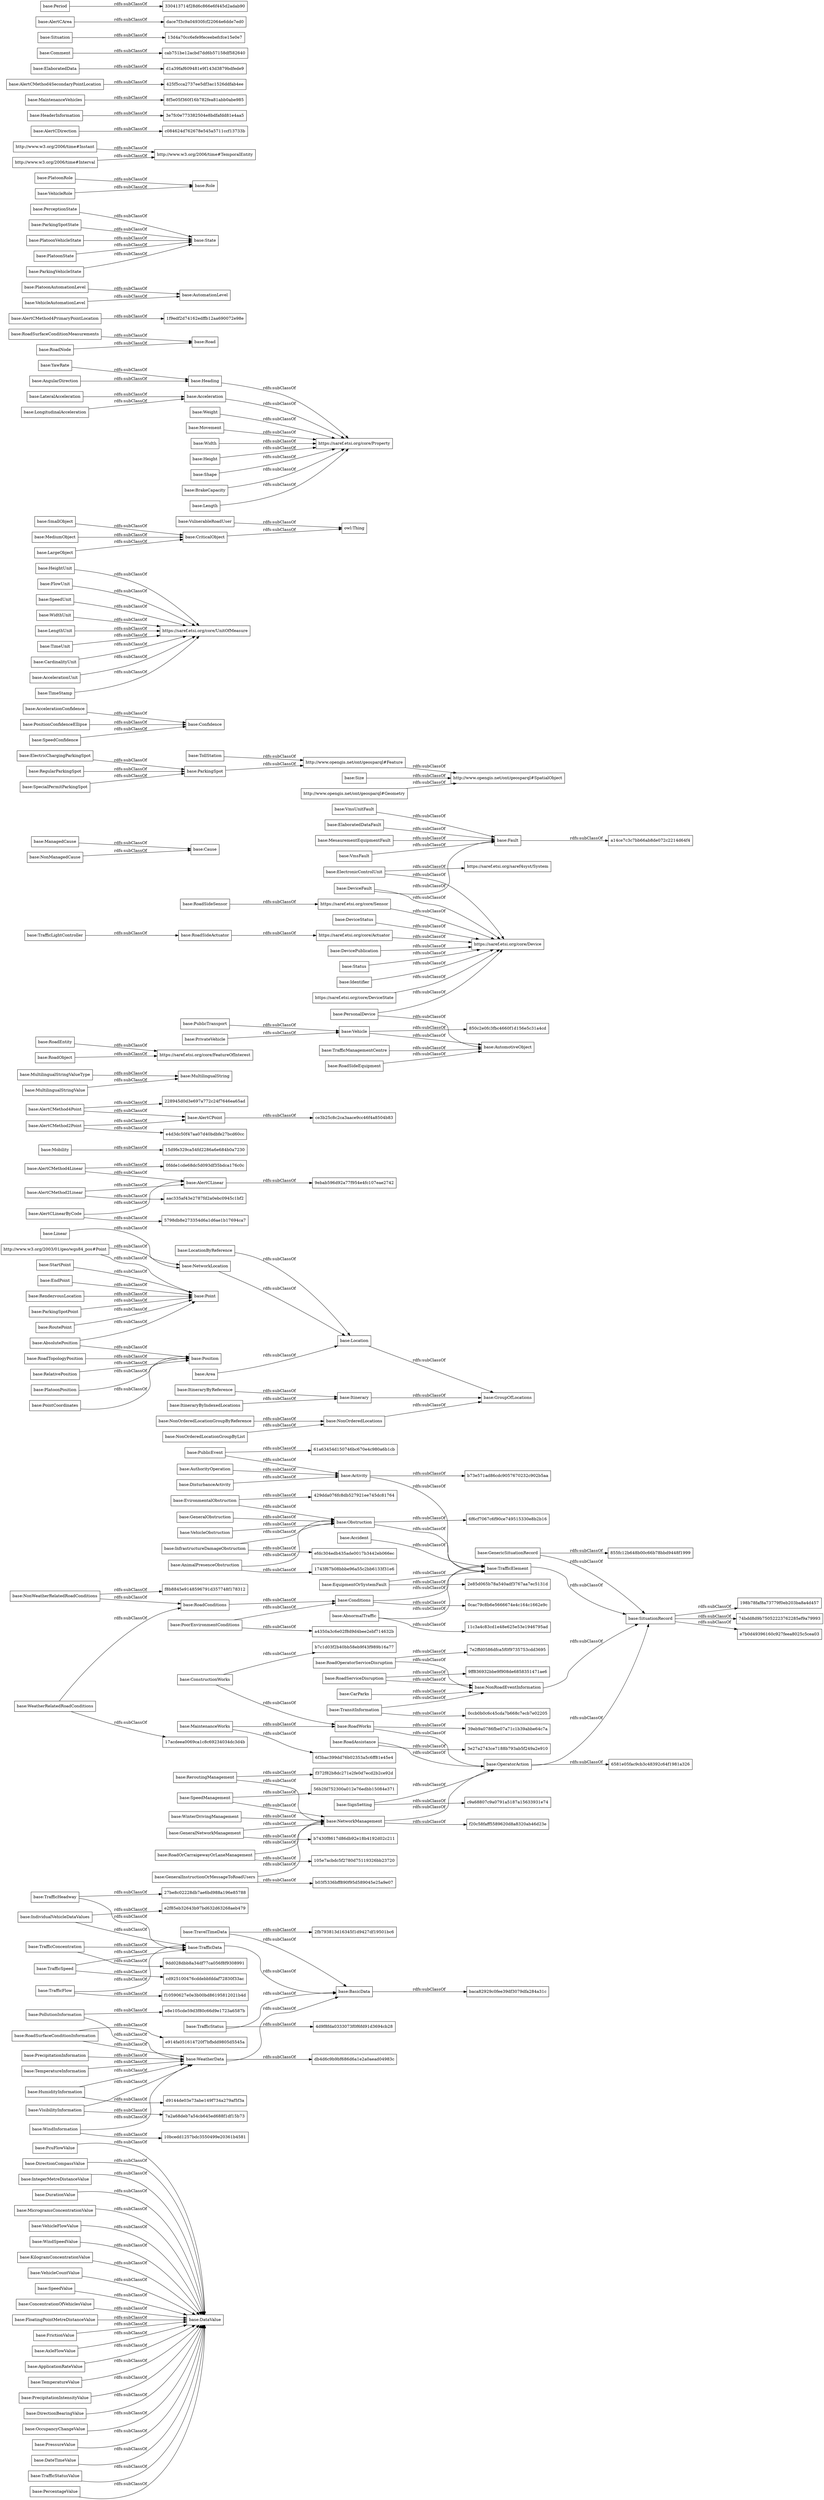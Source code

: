 digraph ar2dtool_diagram { 
rankdir=LR;
size="1000"
node [shape = rectangle, color="black"]; "base:PcuFlowValue" "base:PrecipitationInformation" "f372f82b8dc271e2fe0d7ecd2b2ce92d" "base:ItineraryByReference" "0fdde1cde68dc5d093df35bdca176c0c" "base:RoadAssistance" "aac335af43e2787fd2a0ebc0945c1bf2" "7e2ffd0586dfca5f0f9735753cdd3695" "base:Mobility" "base:AlertCMethod4Point" "429dda076fc8db527921ee745dc81764" "base:MultilingualStringValueType" "b7c1d03f2b40bb58eb9f43f989b16a77" "base:DirectionCompassValue" "base:RoadEntity" "base:Location" "base:MultilingualString" "base:Linear" "base:IntegerMetreDistanceValue" "base:RoadSideSensor" "base:ManagedCause" "b73e571ad86cdc9057670232c902b5aa" "base:DataValue" "http://www.opengis.net/ont/geosparql#SpatialObject" "base:Confidence" "base:HeightUnit" "f10590627e0e3b00bd86195812021b4d" "base:CriticalObject" "base:GenericSituationRecord" "base:WeatherData" "base:DisturbanceActivity" "base:RoadObject" "base:TrafficHeadway" "base:StartPoint" "base:RoadConditions" "base:DurationValue" "base:TrafficFlow" "base:NonOrderedLocationGroupByReference" "base:TrafficLightController" "base:Cause" "https://saref.etsi.org/core/FeatureOfInterest" "base:LateralAcceleration" "base:TrafficElement" "base:PollutionInformation" "base:RoadSurfaceConditionMeasurements" "base:TemperatureInformation" "base:YawRate" "base:Fault" "base:Activity" "61a63454d150746bc670e4c980a6b1cb" "base:MicrogramsConcentrationValue" "base:Accident" "base:Obstruction" "base:AlertCMethod4PrimaryPointLocation" "base:ElectricChargingParkingSpot" "f20c58faff5589620d8a8320ab46d23e" "base:EndPoint" "base:RoadWorks" "db4d6c9b9bf686d6a1e2a0aead04983c" "base:PlatoonPosition" "base:AutomationLevel" "base:RegularParkingSpot" "base:SignSetting" "base:HumidityInformation" "base:Heading" "base:VehicleFlowValue" "base:NonWeatherRelatedRoadConditions" "6f6cf7067c6f90ce749515330e8b2b16" "base:PerceptionState" "base:ParkingSpotState" "base:WindSpeedValue" "base:PlatoonRole" "2fb793813d16345f1d9427df19501bc6" "base:KilogramConcentrationValue" "0ccb0b0c6c45cda7b668c7ecb7e02205" "base:GroupOfLocations" "b03f5336bff890f95d589045e25a9e07" "efdc304edb435ade0017b3442eb066ec" "2e85d065b78a540adf3767aa7ec5131d" "base:PrivateVehicle" "base:MesaurementEquipmentFault" "base:NetworkLocation" "base:SituationRecord" "base:FlowUnit" "base:NonOrderedLocationGroupByList" "base:Area" "base:OperatorAction" "http://www.w3.org/2006/time#TemporalEntity" "228945d0d3e697a772c24f7646ea65ad" "base:Weight" "base:AlertCDirection" "base:SpeedUnit" "base:RoadOperatorServiceDisruption" "http://www.w3.org/2003/01/geo/wgs84_pos#Point" "base:VehicleCountValue" "base:ConstructionWorks" "3e7fc0e773382504e8bdfafdd81e4aa5" "base:SpeedManagement" "4d9f8fda0333073f0f6fd91d3694cb28" "base:PublicTransport" "8f5e05f360f16b782fea81abb0abe985" "base:NonOrderedLocations" "e914fa051614720f7bfbdd9805d5545a" "7a2a68deb7a54cb645ed688f1df15b73" "base:ReroutingManagement" "850c2e0fc3fbc4660f1d156e5c31a4cd" "base:AlertCMethod2Point" "base:Movement" "base:SpeedValue" "base:PointCoordinates" "base:WidthUnit" "base:RoadSideEquipment" "cd925100476cddebbfddaf72830f33ac" "base:TollStation" "base:Point" "425f5cca2737ee5df3ac1526ddfab4ee" "base:RoadOrCarraigewayOrLaneManagement" "base:VmsFault" "c084624d762678e545a5711ccf13733b" "base:Conditions" "base:AlertCMethod2Linear" "base:VulnerableRoadUser" "base:Position" "56b2fd752300a012e76edbb15084e371" "base:Role" "base:DeviceFault" "base:GeneralNetworkManagement" "https://saref.etsi.org/saref4syst/System" "base:TravelTimeData" "base:RoadNode" "base:PoorEnvironmentConditions" "base:Road" "base:ConcentrationOfVehiclesValue" "base:LengthUnit" "base:AlertCMethod4SecondaryPointLocation" "base:SmallObject" "base:Status" "1743f67b08bbbe96a55c2bb6133f31e6" "base:PlatoonAutomationLevel" "base:State" "base:Identifier" "base:RoadSurfaceConditionInformation" "base:RendezvousLocation" "base:AlertCMethod4Linear" "base:PublicEvent" "base:TimeUnit" "base:BasicData" "https://saref.etsi.org/core/DeviceState" "17acdeea0069ca1c8c69234034dc3d4b" "base:AbsolutePosition" "base:TrafficData" "base:FloatingPointMetreDistanceValue" "http://www.w3.org/2006/time#Instant" "base:AlertCLinearByCode" "base:Width" "3e27a2743ce7188b793ab5f249a2e910" "base:MaintenanceVehicles" "base:GeneralObstruction" "http://www.opengis.net/ont/geosparql#Feature" "base:ElaboratedData" "c9a68807c9a0791a5187a15633931e74" "base:ElectronicControlUnit" "base:RoadSideActuator" "9dd028dbb8a34df77ca056f8f9308991" "base:FrictionValue" "base:Acceleration" "198b78faf8a73779f0eb203ba8a4d457" "base:VisibilityInformation" "base:TrafficSpeed" "base:MultilingualStringValue" "74bdd8d9b75052223762285ef9a79993" "base:Comment" "http://www.w3.org/2006/time#Interval" "a4350a3c6e02f8d9d4bee2ebf714632b" "105e7acbdc5f2780d75119326bb23720" "base:IndividualVehicleDataValues" "base:Height" "base:MediumObject" "base:AxleFlowValue" "base:TransitInformation" "base:VmsUnitFault" "13d4a70cc6efe9feceebefcfce15e0e7" "base:SpecialPermitParkingSpot" "1f9edf2d74162edffb12aa690072e98e" "e7b0d49396160c927feea8025c5cea03" "9ebab596d92a77f954e4fc107eae2742" "base:ApplicationRateValue" "0cac79c8b6e5666674e4c164c1662e9c" "base:Shape" "base:BrakeCapacity" "base:AbnormalTraffic" "base:PlatoonVehicleState" "base:InfrastructureDamageObstruction" "base:VehicleRole" "base:Vehicle" "base:Situation" "base:AlertCPoint" "ce3b25c8c2ca3aace9cc46f4a8504b83" "cab751be12acbd7dd6b57158df582640" "base:TrafficConcentration" "base:NetworkManagement" "base:LargeObject" "f8b8845e9148596791d357748f178312" "base:VehicleAutomationLevel" "base:CarParks" "d1a39faf609481e9f143d3879bdfede9" "base:TemperatureValue" "27be8c02228db7ae6bd988a196e85788" "base:ParkingSpot" "base:PersonalDevice" "855fc12b648b00c66b78bbd9448f1999" "base:TrafficManagementCentre" "https://saref.etsi.org/core/UnitOfMeasure" "base:WinterDrivingManagement" "base:AccelerationConfidence" "base:GeneralInstructionOrMessageToRoadUsers" "base:EvironmentalObstruction" "https://saref.etsi.org/core/Actuator" "base:AngularDirection" "a14ce7c3c7bb66ab8de072c2214d64f4" "base:LocationByReference" "base:CardinalityUnit" "d9144de03e73abe149f734a279af5f3a" "base:NonRoadEventInformation" "https://saref.etsi.org/core/Sensor" "base:DevicePublication" "https://saref.etsi.org/core/Property" "dace7f3c9a04930fcf22064e6dde7ed0" "base:AccelerationUnit" "base:DeviceStatus" "330413714f28d6c866e6f445d2adab90" "base:WindInformation" "base:ParkingSpotPoint" "base:PrecipitationIntensityValue" "11c3a4c83cd1e48e625e53e1946795ad" "b7430f8617d86db92e18b4192d02c211" "base:DirectionBearingValue" "base:VehicleObstruction" "base:NonManagedCause" "base:AuthorityOperation" "e2f85eb32643b97bd632d63268aeb479" "base:TimeStamp" "base:AnimalPresenceObstruction" "5798db8e273354d6a1d6ae1b17694ca7" "base:RoutePoint" "base:Period" "e8e105cde59d3f80c66d9e1723a6587b" "9ff836932bbe9f908de6858351471ae6" "10bcedd1257bdc3550499e20361b4581" "base:Size" "https://saref.etsi.org/core/Device" "base:RoadTopologyPosition" "base:AlertCArea" "base:TrafficStatus" "base:LongitudinalAcceleration" "base:OccupancyChangeValue" "6581e05fac9cb3c48392c64f1981a326" "base:WeatherRelatedRoadConditions" "base:ItineraryByIndexedLocations" "base:PlatoonState" "15d9fe329ca54fd2286a6e684b0a7230" "base:ElaboratedDataFault" "6f3bac399dd76b02353a5c6ff81e45e4" "e4d3dc50f47aa07d40bdbfe27bcd60cc" "39eb9a0786fbe07a71c1b39abbe64c7a" "base:MaintenanceWorks" "base:PressureValue" "base:RelativePosition" "base:HeaderInformation" "base:RoadServiceDisruption" "base:DateTimeValue" "base:TrafficStatusValue" "base:PositionConfidenceEllipse" "base:AlertCLinear" "base:SpeedConfidence" "base:Length" "http://www.opengis.net/ont/geosparql#Geometry" "base:ParkingVehicleState" "base:PercentageValue" "base:AutomotiveObject" "base:EquipmentOrSystemFault" "base:Itinerary" "baca82929c0fee39df3079dfa284a31c" ; /*classes style*/
	"base:CriticalObject" -> "owl:Thing" [ label = "rdfs:subClassOf" ];
	"base:Location" -> "base:GroupOfLocations" [ label = "rdfs:subClassOf" ];
	"base:Size" -> "http://www.opengis.net/ont/geosparql#SpatialObject" [ label = "rdfs:subClassOf" ];
	"http://www.w3.org/2006/time#Instant" -> "http://www.w3.org/2006/time#TemporalEntity" [ label = "rdfs:subClassOf" ];
	"base:Length" -> "https://saref.etsi.org/core/Property" [ label = "rdfs:subClassOf" ];
	"base:NonOrderedLocationGroupByReference" -> "base:NonOrderedLocations" [ label = "rdfs:subClassOf" ];
	"base:ApplicationRateValue" -> "base:DataValue" [ label = "rdfs:subClassOf" ];
	"base:KilogramConcentrationValue" -> "base:DataValue" [ label = "rdfs:subClassOf" ];
	"base:WeatherRelatedRoadConditions" -> "17acdeea0069ca1c8c69234034dc3d4b" [ label = "rdfs:subClassOf" ];
	"base:WeatherRelatedRoadConditions" -> "base:RoadConditions" [ label = "rdfs:subClassOf" ];
	"base:OperatorAction" -> "6581e05fac9cb3c48392c64f1981a326" [ label = "rdfs:subClassOf" ];
	"base:OperatorAction" -> "base:SituationRecord" [ label = "rdfs:subClassOf" ];
	"base:RoadSideActuator" -> "https://saref.etsi.org/core/Actuator" [ label = "rdfs:subClassOf" ];
	"base:FrictionValue" -> "base:DataValue" [ label = "rdfs:subClassOf" ];
	"base:AlertCArea" -> "dace7f3c9a04930fcf22064e6dde7ed0" [ label = "rdfs:subClassOf" ];
	"base:VmsFault" -> "base:Fault" [ label = "rdfs:subClassOf" ];
	"base:SmallObject" -> "base:CriticalObject" [ label = "rdfs:subClassOf" ];
	"base:GeneralInstructionOrMessageToRoadUsers" -> "b03f5336bff890f95d589045e25a9e07" [ label = "rdfs:subClassOf" ];
	"base:GeneralInstructionOrMessageToRoadUsers" -> "base:NetworkManagement" [ label = "rdfs:subClassOf" ];
	"base:Accident" -> "base:TrafficElement" [ label = "rdfs:subClassOf" ];
	"base:VehicleRole" -> "base:Role" [ label = "rdfs:subClassOf" ];
	"base:NonRoadEventInformation" -> "base:SituationRecord" [ label = "rdfs:subClassOf" ];
	"http://www.w3.org/2006/time#Interval" -> "http://www.w3.org/2006/time#TemporalEntity" [ label = "rdfs:subClassOf" ];
	"base:MultilingualStringValueType" -> "base:MultilingualString" [ label = "rdfs:subClassOf" ];
	"base:AlertCMethod2Linear" -> "aac335af43e2787fd2a0ebc0945c1bf2" [ label = "rdfs:subClassOf" ];
	"base:AlertCMethod2Linear" -> "base:AlertCLinear" [ label = "rdfs:subClassOf" ];
	"base:HeightUnit" -> "https://saref.etsi.org/core/UnitOfMeasure" [ label = "rdfs:subClassOf" ];
	"base:ParkingSpot" -> "http://www.opengis.net/ont/geosparql#Feature" [ label = "rdfs:subClassOf" ];
	"base:Period" -> "330413714f28d6c866e6f445d2adab90" [ label = "rdfs:subClassOf" ];
	"base:PlatoonPosition" -> "base:Position" [ label = "rdfs:subClassOf" ];
	"base:ItineraryByIndexedLocations" -> "base:Itinerary" [ label = "rdfs:subClassOf" ];
	"base:DevicePublication" -> "https://saref.etsi.org/core/Device" [ label = "rdfs:subClassOf" ];
	"base:AbsolutePosition" -> "base:Position" [ label = "rdfs:subClassOf" ];
	"base:AbsolutePosition" -> "base:Point" [ label = "rdfs:subClassOf" ];
	"base:Acceleration" -> "https://saref.etsi.org/core/Property" [ label = "rdfs:subClassOf" ];
	"base:AlertCPoint" -> "ce3b25c8c2ca3aace9cc46f4a8504b83" [ label = "rdfs:subClassOf" ];
	"base:WindInformation" -> "10bcedd1257bdc3550499e20361b4581" [ label = "rdfs:subClassOf" ];
	"base:WindInformation" -> "base:WeatherData" [ label = "rdfs:subClassOf" ];
	"base:GeneralObstruction" -> "base:Obstruction" [ label = "rdfs:subClassOf" ];
	"base:TrafficLightController" -> "base:RoadSideActuator" [ label = "rdfs:subClassOf" ];
	"base:LocationByReference" -> "base:Location" [ label = "rdfs:subClassOf" ];
	"base:PlatoonAutomationLevel" -> "base:AutomationLevel" [ label = "rdfs:subClassOf" ];
	"base:OccupancyChangeValue" -> "base:DataValue" [ label = "rdfs:subClassOf" ];
	"base:TrafficManagementCentre" -> "base:AutomotiveObject" [ label = "rdfs:subClassOf" ];
	"base:Weight" -> "https://saref.etsi.org/core/Property" [ label = "rdfs:subClassOf" ];
	"base:ElectronicControlUnit" -> "https://saref.etsi.org/core/Device" [ label = "rdfs:subClassOf" ];
	"base:ElectronicControlUnit" -> "https://saref.etsi.org/saref4syst/System" [ label = "rdfs:subClassOf" ];
	"base:AbnormalTraffic" -> "11c3a4c83cd1e48e625e53e1946795ad" [ label = "rdfs:subClassOf" ];
	"base:AbnormalTraffic" -> "base:TrafficElement" [ label = "rdfs:subClassOf" ];
	"base:ManagedCause" -> "base:Cause" [ label = "rdfs:subClassOf" ];
	"base:AccelerationUnit" -> "https://saref.etsi.org/core/UnitOfMeasure" [ label = "rdfs:subClassOf" ];
	"base:Shape" -> "https://saref.etsi.org/core/Property" [ label = "rdfs:subClassOf" ];
	"base:RoadOrCarraigewayOrLaneManagement" -> "105e7acbdc5f2780d75119326bb23720" [ label = "rdfs:subClassOf" ];
	"base:RoadOrCarraigewayOrLaneManagement" -> "base:NetworkManagement" [ label = "rdfs:subClassOf" ];
	"base:SpeedConfidence" -> "base:Confidence" [ label = "rdfs:subClassOf" ];
	"base:LengthUnit" -> "https://saref.etsi.org/core/UnitOfMeasure" [ label = "rdfs:subClassOf" ];
	"base:AuthorityOperation" -> "base:Activity" [ label = "rdfs:subClassOf" ];
	"base:RoadWorks" -> "39eb9a0786fbe07a71c1b39abbe64c7a" [ label = "rdfs:subClassOf" ];
	"base:RoadWorks" -> "base:OperatorAction" [ label = "rdfs:subClassOf" ];
	"base:NonManagedCause" -> "base:Cause" [ label = "rdfs:subClassOf" ];
	"base:TravelTimeData" -> "2fb793813d16345f1d9427df19501bc6" [ label = "rdfs:subClassOf" ];
	"base:TravelTimeData" -> "base:BasicData" [ label = "rdfs:subClassOf" ];
	"base:Activity" -> "b73e571ad86cdc9057670232c902b5aa" [ label = "rdfs:subClassOf" ];
	"base:Activity" -> "base:TrafficElement" [ label = "rdfs:subClassOf" ];
	"base:SpeedUnit" -> "https://saref.etsi.org/core/UnitOfMeasure" [ label = "rdfs:subClassOf" ];
	"base:TimeStamp" -> "https://saref.etsi.org/core/UnitOfMeasure" [ label = "rdfs:subClassOf" ];
	"base:AccelerationConfidence" -> "base:Confidence" [ label = "rdfs:subClassOf" ];
	"base:EquipmentOrSystemFault" -> "2e85d065b78a540adf3767aa7ec5131d" [ label = "rdfs:subClassOf" ];
	"base:EquipmentOrSystemFault" -> "base:TrafficElement" [ label = "rdfs:subClassOf" ];
	"base:RegularParkingSpot" -> "base:ParkingSpot" [ label = "rdfs:subClassOf" ];
	"base:Conditions" -> "0cac79c8b6e5666674e4c164c1662e9c" [ label = "rdfs:subClassOf" ];
	"base:Conditions" -> "base:TrafficElement" [ label = "rdfs:subClassOf" ];
	"base:RoadSideEquipment" -> "base:AutomotiveObject" [ label = "rdfs:subClassOf" ];
	"base:VehicleObstruction" -> "base:Obstruction" [ label = "rdfs:subClassOf" ];
	"base:Status" -> "https://saref.etsi.org/core/Device" [ label = "rdfs:subClassOf" ];
	"base:VulnerableRoadUser" -> "owl:Thing" [ label = "rdfs:subClassOf" ];
	"base:LongitudinalAcceleration" -> "base:Acceleration" [ label = "rdfs:subClassOf" ];
	"base:PublicTransport" -> "base:Vehicle" [ label = "rdfs:subClassOf" ];
	"base:NonWeatherRelatedRoadConditions" -> "f8b8845e9148596791d357748f178312" [ label = "rdfs:subClassOf" ];
	"base:NonWeatherRelatedRoadConditions" -> "base:RoadConditions" [ label = "rdfs:subClassOf" ];
	"base:WidthUnit" -> "https://saref.etsi.org/core/UnitOfMeasure" [ label = "rdfs:subClassOf" ];
	"base:CarParks" -> "base:NonRoadEventInformation" [ label = "rdfs:subClassOf" ];
	"base:VisibilityInformation" -> "7a2a68deb7a54cb645ed688f1df15b73" [ label = "rdfs:subClassOf" ];
	"base:VisibilityInformation" -> "base:WeatherData" [ label = "rdfs:subClassOf" ];
	"base:HumidityInformation" -> "d9144de03e73abe149f734a279af5f3a" [ label = "rdfs:subClassOf" ];
	"base:HumidityInformation" -> "base:WeatherData" [ label = "rdfs:subClassOf" ];
	"base:LargeObject" -> "base:CriticalObject" [ label = "rdfs:subClassOf" ];
	"base:ConcentrationOfVehiclesValue" -> "base:DataValue" [ label = "rdfs:subClassOf" ];
	"base:Vehicle" -> "850c2e0fc3fbc4660f1d156e5c31a4cd" [ label = "rdfs:subClassOf" ];
	"base:Vehicle" -> "base:AutomotiveObject" [ label = "rdfs:subClassOf" ];
	"base:PlatoonRole" -> "base:Role" [ label = "rdfs:subClassOf" ];
	"base:TrafficStatus" -> "4d9f8fda0333073f0f6fd91d3694cb28" [ label = "rdfs:subClassOf" ];
	"base:TrafficStatus" -> "base:BasicData" [ label = "rdfs:subClassOf" ];
	"base:TrafficSpeed" -> "cd925100476cddebbfddaf72830f33ac" [ label = "rdfs:subClassOf" ];
	"base:TrafficSpeed" -> "base:TrafficData" [ label = "rdfs:subClassOf" ];
	"base:BrakeCapacity" -> "https://saref.etsi.org/core/Property" [ label = "rdfs:subClassOf" ];
	"base:Obstruction" -> "6f6cf7067c6f90ce749515330e8b2b16" [ label = "rdfs:subClassOf" ];
	"base:Obstruction" -> "base:TrafficElement" [ label = "rdfs:subClassOf" ];
	"base:PercentageValue" -> "base:DataValue" [ label = "rdfs:subClassOf" ];
	"base:PollutionInformation" -> "e8e105cde59d3f80c66d9e1723a6587b" [ label = "rdfs:subClassOf" ];
	"base:PollutionInformation" -> "base:WeatherData" [ label = "rdfs:subClassOf" ];
	"base:DirectionBearingValue" -> "base:DataValue" [ label = "rdfs:subClassOf" ];
	"base:IntegerMetreDistanceValue" -> "base:DataValue" [ label = "rdfs:subClassOf" ];
	"base:AlertCMethod4PrimaryPointLocation" -> "1f9edf2d74162edffb12aa690072e98e" [ label = "rdfs:subClassOf" ];
	"base:AlertCMethod2Point" -> "e4d3dc50f47aa07d40bdbfe27bcd60cc" [ label = "rdfs:subClassOf" ];
	"base:AlertCMethod2Point" -> "base:AlertCPoint" [ label = "rdfs:subClassOf" ];
	"base:PointCoordinates" -> "base:Position" [ label = "rdfs:subClassOf" ];
	"base:NetworkLocation" -> "base:Location" [ label = "rdfs:subClassOf" ];
	"base:HeaderInformation" -> "3e7fc0e773382504e8bdfafdd81e4aa5" [ label = "rdfs:subClassOf" ];
	"base:InfrastructureDamageObstruction" -> "efdc304edb435ade0017b3442eb066ec" [ label = "rdfs:subClassOf" ];
	"base:InfrastructureDamageObstruction" -> "base:Obstruction" [ label = "rdfs:subClassOf" ];
	"base:Movement" -> "https://saref.etsi.org/core/Property" [ label = "rdfs:subClassOf" ];
	"base:RelativePosition" -> "base:Position" [ label = "rdfs:subClassOf" ];
	"base:EvironmentalObstruction" -> "429dda076fc8db527921ee745dc81764" [ label = "rdfs:subClassOf" ];
	"base:EvironmentalObstruction" -> "base:Obstruction" [ label = "rdfs:subClassOf" ];
	"base:SituationRecord" -> "e7b0d49396160c927feea8025c5cea03" [ label = "rdfs:subClassOf" ];
	"base:SituationRecord" -> "198b78faf8a73779f0eb203ba8a4d457" [ label = "rdfs:subClassOf" ];
	"base:SituationRecord" -> "74bdd8d9b75052223762285ef9a79993" [ label = "rdfs:subClassOf" ];
	"base:TrafficConcentration" -> "9dd028dbb8a34df77ca056f8f9308991" [ label = "rdfs:subClassOf" ];
	"base:TrafficConcentration" -> "base:TrafficData" [ label = "rdfs:subClassOf" ];
	"base:RoadSideSensor" -> "https://saref.etsi.org/core/Sensor" [ label = "rdfs:subClassOf" ];
	"base:AngularDirection" -> "base:Heading" [ label = "rdfs:subClassOf" ];
	"base:AlertCDirection" -> "c084624d762678e545a5711ccf13733b" [ label = "rdfs:subClassOf" ];
	"base:Itinerary" -> "base:GroupOfLocations" [ label = "rdfs:subClassOf" ];
	"https://saref.etsi.org/core/DeviceState" -> "https://saref.etsi.org/core/Device" [ label = "rdfs:subClassOf" ];
	"base:Width" -> "https://saref.etsi.org/core/Property" [ label = "rdfs:subClassOf" ];
	"base:AlertCLinearByCode" -> "5798db8e273354d6a1d6ae1b17694ca7" [ label = "rdfs:subClassOf" ];
	"base:AlertCLinearByCode" -> "base:AlertCLinear" [ label = "rdfs:subClassOf" ];
	"base:FlowUnit" -> "https://saref.etsi.org/core/UnitOfMeasure" [ label = "rdfs:subClassOf" ];
	"base:Fault" -> "a14ce7c3c7bb66ab8de072c2214d64f4" [ label = "rdfs:subClassOf" ];
	"base:PrecipitationIntensityValue" -> "base:DataValue" [ label = "rdfs:subClassOf" ];
	"base:RoadSurfaceConditionMeasurements" -> "base:Road" [ label = "rdfs:subClassOf" ];
	"base:PositionConfidenceEllipse" -> "base:Confidence" [ label = "rdfs:subClassOf" ];
	"base:IndividualVehicleDataValues" -> "e2f85eb32643b97bd632d63268aeb479" [ label = "rdfs:subClassOf" ];
	"base:IndividualVehicleDataValues" -> "base:TrafficData" [ label = "rdfs:subClassOf" ];
	"base:Area" -> "base:Location" [ label = "rdfs:subClassOf" ];
	"base:ElectricChargingParkingSpot" -> "base:ParkingSpot" [ label = "rdfs:subClassOf" ];
	"base:TemperatureValue" -> "base:DataValue" [ label = "rdfs:subClassOf" ];
	"base:FloatingPointMetreDistanceValue" -> "base:DataValue" [ label = "rdfs:subClassOf" ];
	"base:AlertCMethod4SecondaryPointLocation" -> "425f5cca2737ee5df3ac1526ddfab4ee" [ label = "rdfs:subClassOf" ];
	"base:ReroutingManagement" -> "f372f82b8dc271e2fe0d7ecd2b2ce92d" [ label = "rdfs:subClassOf" ];
	"base:ReroutingManagement" -> "base:NetworkManagement" [ label = "rdfs:subClassOf" ];
	"base:AnimalPresenceObstruction" -> "1743f67b08bbbe96a55c2bb6133f31e6" [ label = "rdfs:subClassOf" ];
	"base:AnimalPresenceObstruction" -> "base:Obstruction" [ label = "rdfs:subClassOf" ];
	"base:PlatoonVehicleState" -> "base:State" [ label = "rdfs:subClassOf" ];
	"base:MaintenanceVehicles" -> "8f5e05f360f16b782fea81abb0abe985" [ label = "rdfs:subClassOf" ];
	"base:Linear" -> "base:NetworkLocation" [ label = "rdfs:subClassOf" ];
	"base:TimeUnit" -> "https://saref.etsi.org/core/UnitOfMeasure" [ label = "rdfs:subClassOf" ];
	"base:PcuFlowValue" -> "base:DataValue" [ label = "rdfs:subClassOf" ];
	"base:TrafficStatusValue" -> "base:DataValue" [ label = "rdfs:subClassOf" ];
	"base:Mobility" -> "15d9fe329ca54fd2286a6e684b0a7230" [ label = "rdfs:subClassOf" ];
	"base:MaintenanceWorks" -> "6f3bac399dd76b02353a5c6ff81e45e4" [ label = "rdfs:subClassOf" ];
	"base:MaintenanceWorks" -> "base:RoadWorks" [ label = "rdfs:subClassOf" ];
	"base:ParkingVehicleState" -> "base:State" [ label = "rdfs:subClassOf" ];
	"base:VehicleFlowValue" -> "base:DataValue" [ label = "rdfs:subClassOf" ];
	"base:EndPoint" -> "base:Point" [ label = "rdfs:subClassOf" ];
	"base:Height" -> "https://saref.etsi.org/core/Property" [ label = "rdfs:subClassOf" ];
	"base:AlertCMethod4Linear" -> "0fdde1cde68dc5d093df35bdca176c0c" [ label = "rdfs:subClassOf" ];
	"base:AlertCMethod4Linear" -> "base:AlertCLinear" [ label = "rdfs:subClassOf" ];
	"base:TrafficHeadway" -> "27be8c02228db7ae6bd988a196e85788" [ label = "rdfs:subClassOf" ];
	"base:TrafficHeadway" -> "base:TrafficData" [ label = "rdfs:subClassOf" ];
	"base:CardinalityUnit" -> "https://saref.etsi.org/core/UnitOfMeasure" [ label = "rdfs:subClassOf" ];
	"base:AxleFlowValue" -> "base:DataValue" [ label = "rdfs:subClassOf" ];
	"base:MicrogramsConcentrationValue" -> "base:DataValue" [ label = "rdfs:subClassOf" ];
	"base:ParkingSpotState" -> "base:State" [ label = "rdfs:subClassOf" ];
	"base:TrafficElement" -> "base:SituationRecord" [ label = "rdfs:subClassOf" ];
	"base:ElaboratedData" -> "d1a39faf609481e9f143d3879bdfede9" [ label = "rdfs:subClassOf" ];
	"base:RoadTopologyPosition" -> "base:Position" [ label = "rdfs:subClassOf" ];
	"base:GeneralNetworkManagement" -> "b7430f8617d86db92e18b4192d02c211" [ label = "rdfs:subClassOf" ];
	"base:GeneralNetworkManagement" -> "base:NetworkManagement" [ label = "rdfs:subClassOf" ];
	"base:Heading" -> "https://saref.etsi.org/core/Property" [ label = "rdfs:subClassOf" ];
	"base:TollStation" -> "http://www.opengis.net/ont/geosparql#Feature" [ label = "rdfs:subClassOf" ];
	"base:RoadServiceDisruption" -> "9ff836932bbe9f908de6858351471ae6" [ label = "rdfs:subClassOf" ];
	"base:RoadServiceDisruption" -> "base:NonRoadEventInformation" [ label = "rdfs:subClassOf" ];
	"base:RoadConditions" -> "base:Conditions" [ label = "rdfs:subClassOf" ];
	"base:PrecipitationInformation" -> "base:WeatherData" [ label = "rdfs:subClassOf" ];
	"base:PersonalDevice" -> "https://saref.etsi.org/core/Device" [ label = "rdfs:subClassOf" ];
	"base:PersonalDevice" -> "base:AutomotiveObject" [ label = "rdfs:subClassOf" ];
	"base:RoadObject" -> "https://saref.etsi.org/core/FeatureOfInterest" [ label = "rdfs:subClassOf" ];
	"base:Comment" -> "cab751be12acbd7dd6b57158df582640" [ label = "rdfs:subClassOf" ];
	"base:DeviceFault" -> "https://saref.etsi.org/core/Device" [ label = "rdfs:subClassOf" ];
	"base:DeviceFault" -> "base:Fault" [ label = "rdfs:subClassOf" ];
	"base:NetworkManagement" -> "f20c58faff5589620d8a8320ab46d23e" [ label = "rdfs:subClassOf" ];
	"base:NetworkManagement" -> "base:OperatorAction" [ label = "rdfs:subClassOf" ];
	"base:TransitInformation" -> "0ccb0b0c6c45cda7b668c7ecb7e02205" [ label = "rdfs:subClassOf" ];
	"base:TransitInformation" -> "base:NonRoadEventInformation" [ label = "rdfs:subClassOf" ];
	"base:WeatherData" -> "db4d6c9b9bf686d6a1e2a0aead04983c" [ label = "rdfs:subClassOf" ];
	"base:WeatherData" -> "base:BasicData" [ label = "rdfs:subClassOf" ];
	"base:PrivateVehicle" -> "base:Vehicle" [ label = "rdfs:subClassOf" ];
	"base:AlertCLinear" -> "9ebab596d92a77f954e4fc107eae2742" [ label = "rdfs:subClassOf" ];
	"base:DateTimeValue" -> "base:DataValue" [ label = "rdfs:subClassOf" ];
	"base:PoorEnvironmentConditions" -> "a4350a3c6e02f8d9d4bee2ebf714632b" [ label = "rdfs:subClassOf" ];
	"base:PoorEnvironmentConditions" -> "base:Conditions" [ label = "rdfs:subClassOf" ];
	"base:MediumObject" -> "base:CriticalObject" [ label = "rdfs:subClassOf" ];
	"base:MultilingualStringValue" -> "base:MultilingualString" [ label = "rdfs:subClassOf" ];
	"base:SpeedValue" -> "base:DataValue" [ label = "rdfs:subClassOf" ];
	"base:NonOrderedLocationGroupByList" -> "base:NonOrderedLocations" [ label = "rdfs:subClassOf" ];
	"base:VehicleAutomationLevel" -> "base:AutomationLevel" [ label = "rdfs:subClassOf" ];
	"http://www.w3.org/2003/01/geo/wgs84_pos#Point" -> "base:Point" [ label = "rdfs:subClassOf" ];
	"http://www.w3.org/2003/01/geo/wgs84_pos#Point" -> "base:NetworkLocation" [ label = "rdfs:subClassOf" ];
	"base:ConstructionWorks" -> "b7c1d03f2b40bb58eb9f43f989b16a77" [ label = "rdfs:subClassOf" ];
	"base:ConstructionWorks" -> "base:RoadWorks" [ label = "rdfs:subClassOf" ];
	"base:RoadEntity" -> "https://saref.etsi.org/core/FeatureOfInterest" [ label = "rdfs:subClassOf" ];
	"base:DirectionCompassValue" -> "base:DataValue" [ label = "rdfs:subClassOf" ];
	"base:LateralAcceleration" -> "base:Acceleration" [ label = "rdfs:subClassOf" ];
	"base:SpecialPermitParkingSpot" -> "base:ParkingSpot" [ label = "rdfs:subClassOf" ];
	"base:SignSetting" -> "c9a68807c9a0791a5187a15633931e74" [ label = "rdfs:subClassOf" ];
	"base:SignSetting" -> "base:OperatorAction" [ label = "rdfs:subClassOf" ];
	"base:NonOrderedLocations" -> "base:GroupOfLocations" [ label = "rdfs:subClassOf" ];
	"https://saref.etsi.org/core/Actuator" -> "https://saref.etsi.org/core/Device" [ label = "rdfs:subClassOf" ];
	"base:RoadOperatorServiceDisruption" -> "7e2ffd0586dfca5f0f9735753cdd3695" [ label = "rdfs:subClassOf" ];
	"base:RoadOperatorServiceDisruption" -> "base:NonRoadEventInformation" [ label = "rdfs:subClassOf" ];
	"base:ElaboratedDataFault" -> "base:Fault" [ label = "rdfs:subClassOf" ];
	"base:PerceptionState" -> "base:State" [ label = "rdfs:subClassOf" ];
	"base:WindSpeedValue" -> "base:DataValue" [ label = "rdfs:subClassOf" ];
	"base:Identifier" -> "https://saref.etsi.org/core/Device" [ label = "rdfs:subClassOf" ];
	"base:RoadAssistance" -> "3e27a2743ce7188b793ab5f249a2e910" [ label = "rdfs:subClassOf" ];
	"base:RoadAssistance" -> "base:OperatorAction" [ label = "rdfs:subClassOf" ];
	"base:TemperatureInformation" -> "base:WeatherData" [ label = "rdfs:subClassOf" ];
	"base:TrafficFlow" -> "f10590627e0e3b00bd86195812021b4d" [ label = "rdfs:subClassOf" ];
	"base:TrafficFlow" -> "base:TrafficData" [ label = "rdfs:subClassOf" ];
	"base:VmsUnitFault" -> "base:Fault" [ label = "rdfs:subClassOf" ];
	"base:YawRate" -> "base:Heading" [ label = "rdfs:subClassOf" ];
	"base:RoadSurfaceConditionInformation" -> "e914fa051614720f7bfbdd9805d5545a" [ label = "rdfs:subClassOf" ];
	"base:RoadSurfaceConditionInformation" -> "base:WeatherData" [ label = "rdfs:subClassOf" ];
	"base:SpeedManagement" -> "56b2fd752300a012e76edbb15084e371" [ label = "rdfs:subClassOf" ];
	"base:SpeedManagement" -> "base:NetworkManagement" [ label = "rdfs:subClassOf" ];
	"base:PlatoonState" -> "base:State" [ label = "rdfs:subClassOf" ];
	"base:RoadNode" -> "base:Road" [ label = "rdfs:subClassOf" ];
	"base:VehicleCountValue" -> "base:DataValue" [ label = "rdfs:subClassOf" ];
	"base:DurationValue" -> "base:DataValue" [ label = "rdfs:subClassOf" ];
	"base:GenericSituationRecord" -> "855fc12b648b00c66b78bbd9448f1999" [ label = "rdfs:subClassOf" ];
	"base:GenericSituationRecord" -> "base:SituationRecord" [ label = "rdfs:subClassOf" ];
	"base:WinterDrivingManagement" -> "base:NetworkManagement" [ label = "rdfs:subClassOf" ];
	"http://www.opengis.net/ont/geosparql#Feature" -> "http://www.opengis.net/ont/geosparql#SpatialObject" [ label = "rdfs:subClassOf" ];
	"base:AlertCMethod4Point" -> "228945d0d3e697a772c24f7646ea65ad" [ label = "rdfs:subClassOf" ];
	"base:AlertCMethod4Point" -> "base:AlertCPoint" [ label = "rdfs:subClassOf" ];
	"base:PressureValue" -> "base:DataValue" [ label = "rdfs:subClassOf" ];
	"base:RendezvousLocation" -> "base:Point" [ label = "rdfs:subClassOf" ];
	"base:DeviceStatus" -> "https://saref.etsi.org/core/Device" [ label = "rdfs:subClassOf" ];
	"base:StartPoint" -> "base:Point" [ label = "rdfs:subClassOf" ];
	"base:BasicData" -> "baca82929c0fee39df3079dfa284a31c" [ label = "rdfs:subClassOf" ];
	"base:DisturbanceActivity" -> "base:Activity" [ label = "rdfs:subClassOf" ];
	"base:MesaurementEquipmentFault" -> "base:Fault" [ label = "rdfs:subClassOf" ];
	"https://saref.etsi.org/core/Sensor" -> "https://saref.etsi.org/core/Device" [ label = "rdfs:subClassOf" ];
	"base:ItineraryByReference" -> "base:Itinerary" [ label = "rdfs:subClassOf" ];
	"base:PublicEvent" -> "61a63454d150746bc670e4c980a6b1cb" [ label = "rdfs:subClassOf" ];
	"base:PublicEvent" -> "base:Activity" [ label = "rdfs:subClassOf" ];
	"base:TrafficData" -> "base:BasicData" [ label = "rdfs:subClassOf" ];
	"base:ParkingSpotPoint" -> "base:Point" [ label = "rdfs:subClassOf" ];
	"base:RoutePoint" -> "base:Point" [ label = "rdfs:subClassOf" ];
	"base:Situation" -> "13d4a70cc6efe9feceebefcfce15e0e7" [ label = "rdfs:subClassOf" ];
	"http://www.opengis.net/ont/geosparql#Geometry" -> "http://www.opengis.net/ont/geosparql#SpatialObject" [ label = "rdfs:subClassOf" ];

}
